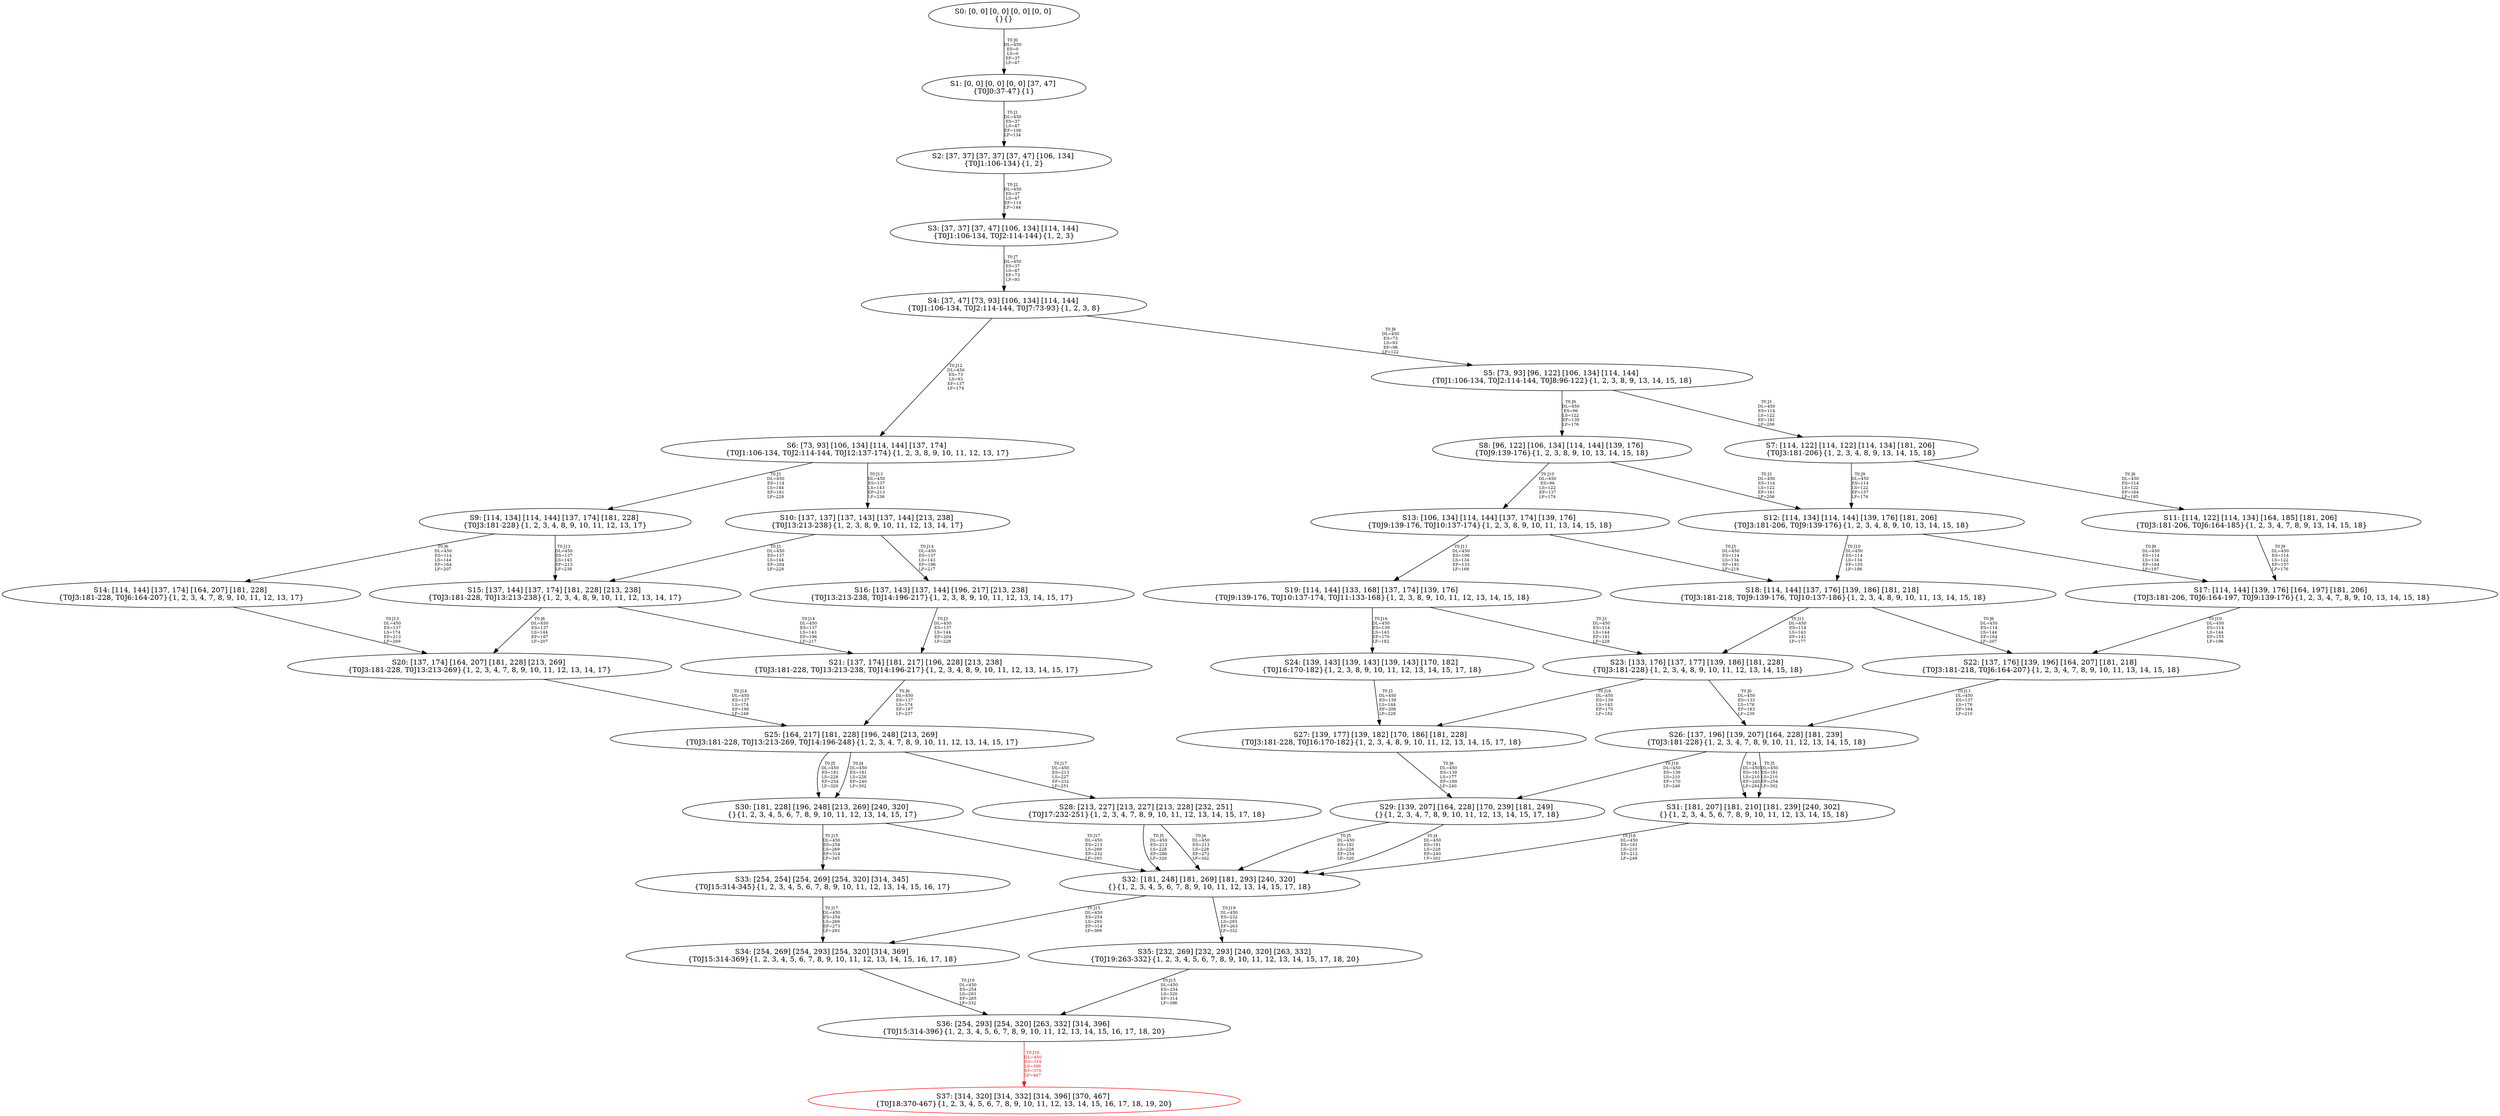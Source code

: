 digraph {
	S0[label="S0: [0, 0] [0, 0] [0, 0] [0, 0] \n{}{}"];
	S1[label="S1: [0, 0] [0, 0] [0, 0] [37, 47] \n{T0J0:37-47}{1}"];
	S2[label="S2: [37, 37] [37, 37] [37, 47] [106, 134] \n{T0J1:106-134}{1, 2}"];
	S3[label="S3: [37, 37] [37, 47] [106, 134] [114, 144] \n{T0J1:106-134, T0J2:114-144}{1, 2, 3}"];
	S4[label="S4: [37, 47] [73, 93] [106, 134] [114, 144] \n{T0J1:106-134, T0J2:114-144, T0J7:73-93}{1, 2, 3, 8}"];
	S5[label="S5: [73, 93] [96, 122] [106, 134] [114, 144] \n{T0J1:106-134, T0J2:114-144, T0J8:96-122}{1, 2, 3, 8, 9, 13, 14, 15, 18}"];
	S6[label="S6: [73, 93] [106, 134] [114, 144] [137, 174] \n{T0J1:106-134, T0J2:114-144, T0J12:137-174}{1, 2, 3, 8, 9, 10, 11, 12, 13, 17}"];
	S7[label="S7: [114, 122] [114, 122] [114, 134] [181, 206] \n{T0J3:181-206}{1, 2, 3, 4, 8, 9, 13, 14, 15, 18}"];
	S8[label="S8: [96, 122] [106, 134] [114, 144] [139, 176] \n{T0J9:139-176}{1, 2, 3, 8, 9, 10, 13, 14, 15, 18}"];
	S9[label="S9: [114, 134] [114, 144] [137, 174] [181, 228] \n{T0J3:181-228}{1, 2, 3, 4, 8, 9, 10, 11, 12, 13, 17}"];
	S10[label="S10: [137, 137] [137, 143] [137, 144] [213, 238] \n{T0J13:213-238}{1, 2, 3, 8, 9, 10, 11, 12, 13, 14, 17}"];
	S11[label="S11: [114, 122] [114, 134] [164, 185] [181, 206] \n{T0J3:181-206, T0J6:164-185}{1, 2, 3, 4, 7, 8, 9, 13, 14, 15, 18}"];
	S12[label="S12: [114, 134] [114, 144] [139, 176] [181, 206] \n{T0J3:181-206, T0J9:139-176}{1, 2, 3, 4, 8, 9, 10, 13, 14, 15, 18}"];
	S13[label="S13: [106, 134] [114, 144] [137, 174] [139, 176] \n{T0J9:139-176, T0J10:137-174}{1, 2, 3, 8, 9, 10, 11, 13, 14, 15, 18}"];
	S14[label="S14: [114, 144] [137, 174] [164, 207] [181, 228] \n{T0J3:181-228, T0J6:164-207}{1, 2, 3, 4, 7, 8, 9, 10, 11, 12, 13, 17}"];
	S15[label="S15: [137, 144] [137, 174] [181, 228] [213, 238] \n{T0J3:181-228, T0J13:213-238}{1, 2, 3, 4, 8, 9, 10, 11, 12, 13, 14, 17}"];
	S16[label="S16: [137, 143] [137, 144] [196, 217] [213, 238] \n{T0J13:213-238, T0J14:196-217}{1, 2, 3, 8, 9, 10, 11, 12, 13, 14, 15, 17}"];
	S17[label="S17: [114, 144] [139, 176] [164, 197] [181, 206] \n{T0J3:181-206, T0J6:164-197, T0J9:139-176}{1, 2, 3, 4, 7, 8, 9, 10, 13, 14, 15, 18}"];
	S18[label="S18: [114, 144] [137, 176] [139, 186] [181, 218] \n{T0J3:181-218, T0J9:139-176, T0J10:137-186}{1, 2, 3, 4, 8, 9, 10, 11, 13, 14, 15, 18}"];
	S19[label="S19: [114, 144] [133, 168] [137, 174] [139, 176] \n{T0J9:139-176, T0J10:137-174, T0J11:133-168}{1, 2, 3, 8, 9, 10, 11, 12, 13, 14, 15, 18}"];
	S20[label="S20: [137, 174] [164, 207] [181, 228] [213, 269] \n{T0J3:181-228, T0J13:213-269}{1, 2, 3, 4, 7, 8, 9, 10, 11, 12, 13, 14, 17}"];
	S21[label="S21: [137, 174] [181, 217] [196, 228] [213, 238] \n{T0J3:181-228, T0J13:213-238, T0J14:196-217}{1, 2, 3, 4, 8, 9, 10, 11, 12, 13, 14, 15, 17}"];
	S22[label="S22: [137, 176] [139, 196] [164, 207] [181, 218] \n{T0J3:181-218, T0J6:164-207}{1, 2, 3, 4, 7, 8, 9, 10, 11, 13, 14, 15, 18}"];
	S23[label="S23: [133, 176] [137, 177] [139, 186] [181, 228] \n{T0J3:181-228}{1, 2, 3, 4, 8, 9, 10, 11, 12, 13, 14, 15, 18}"];
	S24[label="S24: [139, 143] [139, 143] [139, 143] [170, 182] \n{T0J16:170-182}{1, 2, 3, 8, 9, 10, 11, 12, 13, 14, 15, 17, 18}"];
	S25[label="S25: [164, 217] [181, 228] [196, 248] [213, 269] \n{T0J3:181-228, T0J13:213-269, T0J14:196-248}{1, 2, 3, 4, 7, 8, 9, 10, 11, 12, 13, 14, 15, 17}"];
	S26[label="S26: [137, 196] [139, 207] [164, 228] [181, 239] \n{T0J3:181-228}{1, 2, 3, 4, 7, 8, 9, 10, 11, 12, 13, 14, 15, 18}"];
	S27[label="S27: [139, 177] [139, 182] [170, 186] [181, 228] \n{T0J3:181-228, T0J16:170-182}{1, 2, 3, 4, 8, 9, 10, 11, 12, 13, 14, 15, 17, 18}"];
	S28[label="S28: [213, 227] [213, 227] [213, 228] [232, 251] \n{T0J17:232-251}{1, 2, 3, 4, 7, 8, 9, 10, 11, 12, 13, 14, 15, 17, 18}"];
	S29[label="S29: [139, 207] [164, 228] [170, 239] [181, 249] \n{}{1, 2, 3, 4, 7, 8, 9, 10, 11, 12, 13, 14, 15, 17, 18}"];
	S30[label="S30: [181, 228] [196, 248] [213, 269] [240, 320] \n{}{1, 2, 3, 4, 5, 6, 7, 8, 9, 10, 11, 12, 13, 14, 15, 17}"];
	S31[label="S31: [181, 207] [181, 210] [181, 239] [240, 302] \n{}{1, 2, 3, 4, 5, 6, 7, 8, 9, 10, 11, 12, 13, 14, 15, 18}"];
	S32[label="S32: [181, 248] [181, 269] [181, 293] [240, 320] \n{}{1, 2, 3, 4, 5, 6, 7, 8, 9, 10, 11, 12, 13, 14, 15, 17, 18}"];
	S33[label="S33: [254, 254] [254, 269] [254, 320] [314, 345] \n{T0J15:314-345}{1, 2, 3, 4, 5, 6, 7, 8, 9, 10, 11, 12, 13, 14, 15, 16, 17}"];
	S34[label="S34: [254, 269] [254, 293] [254, 320] [314, 369] \n{T0J15:314-369}{1, 2, 3, 4, 5, 6, 7, 8, 9, 10, 11, 12, 13, 14, 15, 16, 17, 18}"];
	S35[label="S35: [232, 269] [232, 293] [240, 320] [263, 332] \n{T0J19:263-332}{1, 2, 3, 4, 5, 6, 7, 8, 9, 10, 11, 12, 13, 14, 15, 17, 18, 20}"];
	S36[label="S36: [254, 293] [254, 320] [263, 332] [314, 396] \n{T0J15:314-396}{1, 2, 3, 4, 5, 6, 7, 8, 9, 10, 11, 12, 13, 14, 15, 16, 17, 18, 20}"];
	S37[label="S37: [314, 320] [314, 332] [314, 396] [370, 467] \n{T0J18:370-467}{1, 2, 3, 4, 5, 6, 7, 8, 9, 10, 11, 12, 13, 14, 15, 16, 17, 18, 19, 20}"];
	S0 -> S1[label="T0 J0\nDL=450\nES=0\nLS=0\nEF=37\nLF=47",fontsize=8];
	S1 -> S2[label="T0 J1\nDL=450\nES=37\nLS=47\nEF=106\nLF=134",fontsize=8];
	S2 -> S3[label="T0 J2\nDL=450\nES=37\nLS=47\nEF=114\nLF=144",fontsize=8];
	S3 -> S4[label="T0 J7\nDL=450\nES=37\nLS=47\nEF=73\nLF=93",fontsize=8];
	S4 -> S5[label="T0 J8\nDL=450\nES=73\nLS=93\nEF=96\nLF=122",fontsize=8];
	S4 -> S6[label="T0 J12\nDL=450\nES=73\nLS=93\nEF=137\nLF=174",fontsize=8];
	S5 -> S7[label="T0 J3\nDL=450\nES=114\nLS=122\nEF=181\nLF=206",fontsize=8];
	S5 -> S8[label="T0 J9\nDL=450\nES=96\nLS=122\nEF=139\nLF=176",fontsize=8];
	S6 -> S9[label="T0 J3\nDL=450\nES=114\nLS=144\nEF=181\nLF=228",fontsize=8];
	S6 -> S10[label="T0 J13\nDL=450\nES=137\nLS=143\nEF=213\nLF=238",fontsize=8];
	S7 -> S11[label="T0 J6\nDL=450\nES=114\nLS=122\nEF=164\nLF=185",fontsize=8];
	S7 -> S12[label="T0 J9\nDL=450\nES=114\nLS=122\nEF=157\nLF=176",fontsize=8];
	S8 -> S12[label="T0 J3\nDL=450\nES=114\nLS=122\nEF=181\nLF=206",fontsize=8];
	S8 -> S13[label="T0 J10\nDL=450\nES=96\nLS=122\nEF=137\nLF=174",fontsize=8];
	S9 -> S14[label="T0 J6\nDL=450\nES=114\nLS=144\nEF=164\nLF=207",fontsize=8];
	S9 -> S15[label="T0 J13\nDL=450\nES=137\nLS=143\nEF=213\nLF=238",fontsize=8];
	S10 -> S15[label="T0 J3\nDL=450\nES=137\nLS=144\nEF=204\nLF=228",fontsize=8];
	S10 -> S16[label="T0 J14\nDL=450\nES=137\nLS=143\nEF=196\nLF=217",fontsize=8];
	S11 -> S17[label="T0 J9\nDL=450\nES=114\nLS=122\nEF=157\nLF=176",fontsize=8];
	S12 -> S17[label="T0 J6\nDL=450\nES=114\nLS=134\nEF=164\nLF=197",fontsize=8];
	S12 -> S18[label="T0 J10\nDL=450\nES=114\nLS=134\nEF=155\nLF=186",fontsize=8];
	S13 -> S18[label="T0 J3\nDL=450\nES=114\nLS=134\nEF=181\nLF=218",fontsize=8];
	S13 -> S19[label="T0 J11\nDL=450\nES=106\nLS=134\nEF=133\nLF=168",fontsize=8];
	S14 -> S20[label="T0 J13\nDL=450\nES=137\nLS=174\nEF=213\nLF=269",fontsize=8];
	S15 -> S20[label="T0 J6\nDL=450\nES=137\nLS=144\nEF=187\nLF=207",fontsize=8];
	S15 -> S21[label="T0 J14\nDL=450\nES=137\nLS=143\nEF=196\nLF=217",fontsize=8];
	S16 -> S21[label="T0 J3\nDL=450\nES=137\nLS=144\nEF=204\nLF=228",fontsize=8];
	S17 -> S22[label="T0 J10\nDL=450\nES=114\nLS=144\nEF=155\nLF=196",fontsize=8];
	S18 -> S22[label="T0 J6\nDL=450\nES=114\nLS=144\nEF=164\nLF=207",fontsize=8];
	S18 -> S23[label="T0 J11\nDL=450\nES=114\nLS=143\nEF=141\nLF=177",fontsize=8];
	S19 -> S23[label="T0 J3\nDL=450\nES=114\nLS=144\nEF=181\nLF=228",fontsize=8];
	S19 -> S24[label="T0 J16\nDL=450\nES=139\nLS=143\nEF=170\nLF=182",fontsize=8];
	S20 -> S25[label="T0 J14\nDL=450\nES=137\nLS=174\nEF=196\nLF=248",fontsize=8];
	S21 -> S25[label="T0 J6\nDL=450\nES=137\nLS=174\nEF=187\nLF=237",fontsize=8];
	S22 -> S26[label="T0 J11\nDL=450\nES=137\nLS=176\nEF=164\nLF=210",fontsize=8];
	S23 -> S26[label="T0 J6\nDL=450\nES=133\nLS=176\nEF=183\nLF=239",fontsize=8];
	S23 -> S27[label="T0 J16\nDL=450\nES=139\nLS=143\nEF=170\nLF=182",fontsize=8];
	S24 -> S27[label="T0 J3\nDL=450\nES=139\nLS=144\nEF=206\nLF=228",fontsize=8];
	S25 -> S30[label="T0 J4\nDL=450\nES=181\nLS=228\nEF=240\nLF=302",fontsize=8];
	S25 -> S30[label="T0 J5\nDL=450\nES=181\nLS=228\nEF=254\nLF=320",fontsize=8];
	S25 -> S28[label="T0 J17\nDL=450\nES=213\nLS=227\nEF=232\nLF=251",fontsize=8];
	S26 -> S31[label="T0 J4\nDL=450\nES=181\nLS=210\nEF=240\nLF=284",fontsize=8];
	S26 -> S31[label="T0 J5\nDL=450\nES=181\nLS=210\nEF=254\nLF=302",fontsize=8];
	S26 -> S29[label="T0 J16\nDL=450\nES=139\nLS=210\nEF=170\nLF=249",fontsize=8];
	S27 -> S29[label="T0 J6\nDL=450\nES=139\nLS=177\nEF=189\nLF=240",fontsize=8];
	S28 -> S32[label="T0 J4\nDL=450\nES=213\nLS=228\nEF=272\nLF=302",fontsize=8];
	S28 -> S32[label="T0 J5\nDL=450\nES=213\nLS=228\nEF=286\nLF=320",fontsize=8];
	S29 -> S32[label="T0 J4\nDL=450\nES=181\nLS=228\nEF=240\nLF=302",fontsize=8];
	S29 -> S32[label="T0 J5\nDL=450\nES=181\nLS=228\nEF=254\nLF=320",fontsize=8];
	S30 -> S33[label="T0 J15\nDL=450\nES=254\nLS=269\nEF=314\nLF=345",fontsize=8];
	S30 -> S32[label="T0 J17\nDL=450\nES=213\nLS=269\nEF=232\nLF=293",fontsize=8];
	S31 -> S32[label="T0 J16\nDL=450\nES=181\nLS=210\nEF=212\nLF=249",fontsize=8];
	S32 -> S34[label="T0 J15\nDL=450\nES=254\nLS=293\nEF=314\nLF=369",fontsize=8];
	S32 -> S35[label="T0 J19\nDL=450\nES=232\nLS=293\nEF=263\nLF=332",fontsize=8];
	S33 -> S34[label="T0 J17\nDL=450\nES=254\nLS=269\nEF=273\nLF=293",fontsize=8];
	S34 -> S36[label="T0 J19\nDL=450\nES=254\nLS=293\nEF=285\nLF=332",fontsize=8];
	S35 -> S36[label="T0 J15\nDL=450\nES=254\nLS=320\nEF=314\nLF=396",fontsize=8];
	S36 -> S37[label="T0 J18\nDL=450\nES=314\nLS=396\nEF=370\nLF=467",color=Red,fontcolor=Red,fontsize=8];
S37[color=Red];
}
